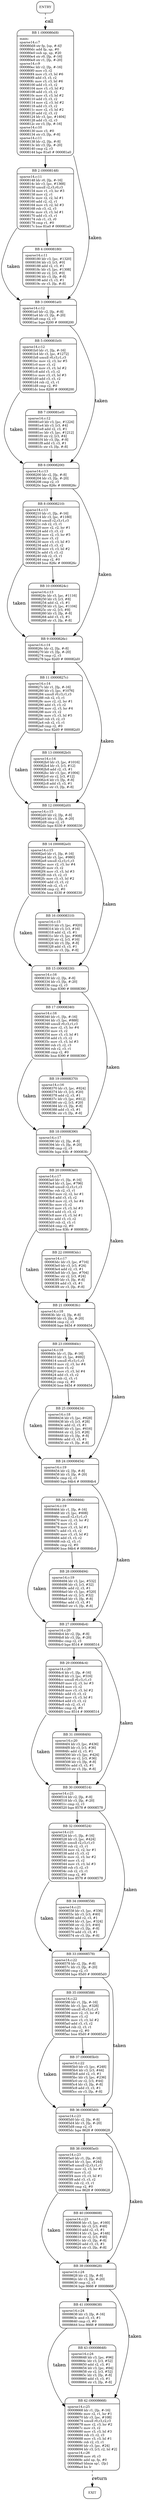 digraph main{
node [shape=Mrecord, labeljust=l, fontsize=10];
	"0" [label="ENTRY"]
	"0" -> "1" [label="call", style=dashed, weight=2];
	"1" [label="{BB 1 (000080d8) | main:\lsparse14.c:7\l000080d8    str fp, [sp, #-4]!\l000080dc    add fp, sp, #0\l000080e0    sub sp, sp, #20\l000080e4    str r0, [fp, #-16]\l000080e8    str r1, [fp, #-20]\lsparse14.c:9\l000080ec    ldr r2, [fp, #-16]\l000080f0    mov r3, r2\l000080f4    mov r3, r3, lsl #6\l000080f8    add r3, r3, r2\l000080fc    mov r3, r3, lsl #6\l00008100    add r3, r3, r2\l00008104    mov r3, r3, lsl #2\l00008108    add r3, r3, r2\l0000810c    mov r3, r3, lsl #2\l00008110    add r3, r3, r2\l00008114    mov r2, r3, lsl #2\l00008118    add r3, r3, r2\l0000811c    mov r2, r3, lsl #2\l00008120    add r2, r3, r2\l00008124    ldr r3, [pc, #1404]\l00008128    add r3, r2, r3\l0000812c    str r3, [fp, #-16]\lsparse14.c:10\l00008130    mov r3, #0\l00008134    str r3, [fp, #-8]\lsparse14.c:11\l00008138    ldr r2, [fp, #-8]\l0000813c    ldr r3, [fp, #-20]\l00008140    cmp r2, r3\l00008144    bge 81a0    # 000081a0\l }"]
	"1" -> "2" [weight=4];
	"1" -> "3" [label="taken", weight=3];
	"2" [label="{BB 2 (00008148) | sparse14.c:11\l00008148    ldr r0, [fp, #-16]\l0000814c    ldr r3, [pc, #1368]\l00008150    umull r2,r3,r0,r3\l00008154    mov r1, r3, lsr #3\l00008158    mov r2, r1\l0000815c    mov r2, r2, lsl #1\l00008160    add r2, r2, r1\l00008164    mov r3, r2, lsl #3\l00008168    rsb r3, r2, r3\l0000816c    mov r3, r3, lsl #1\l00008170    add r3, r3, r1\l00008174    rsb r1, r3, r0\l00008178    cmp r1, #0\l0000817c    bne 81a0    # 000081a0\l }"]
	"2" -> "4" [weight=4];
	"2" -> "3" [label="taken", weight=3];
	"3" [label="{BB 3 (000081a0) | sparse14.c:12\l000081a0    ldr r2, [fp, #-8]\l000081a4    ldr r3, [fp, #-20]\l000081a8    cmp r2, r3\l000081ac    bge 8200    # 00008200\l }"]
	"3" -> "5" [weight=4];
	"3" -> "6" [label="taken", weight=3];
	"4" [label="{BB 4 (00008180) | sparse14.c:11\l00008180    ldr r3, [pc, #1320]\l00008184    ldr r3, [r3, #0]\l00008188    add r2, r3, #1\l0000818c    ldr r3, [pc, #1308]\l00008190    str r2, [r3, #0]\l00008194    ldr r3, [fp, #-8]\l00008198    add r3, r3, #1\l0000819c    str r3, [fp, #-8]\l }"]
	"4" -> "3" [weight=4];
	"5" [label="{BB 5 (000081b0) | sparse14.c:12\l000081b0    ldr r1, [fp, #-16]\l000081b4    ldr r3, [pc, #1272]\l000081b8    umull r0,r3,r1,r3\l000081bc    mov r2, r3, lsr #5\l000081c0    mov r3, r2\l000081c4    mov r3, r3, lsl #2\l000081c8    add r3, r3, r2\l000081cc    mov r3, r3, lsl #3\l000081d0    add r3, r3, r2\l000081d4    rsb r2, r3, r1\l000081d8    cmp r2, #0\l000081dc    bne 8200    # 00008200\l }"]
	"5" -> "7" [weight=4];
	"5" -> "6" [label="taken", weight=3];
	"6" [label="{BB 6 (00008200) | sparse14.c:13\l00008200    ldr r2, [fp, #-8]\l00008204    ldr r3, [fp, #-20]\l00008208    cmp r2, r3\l0000820c    bge 826c    # 0000826c\l }"]
	"6" -> "8" [weight=4];
	"6" -> "9" [label="taken", weight=3];
	"7" [label="{BB 7 (000081e0) | sparse14.c:12\l000081e0    ldr r3, [pc, #1224]\l000081e4    ldr r3, [r3, #4]\l000081e8    add r2, r3, #1\l000081ec    ldr r3, [pc, #1212]\l000081f0    str r2, [r3, #4]\l000081f4    ldr r3, [fp, #-8]\l000081f8    add r3, r3, #1\l000081fc    str r3, [fp, #-8]\l }"]
	"7" -> "6" [weight=4];
	"8" [label="{BB 8 (00008210) | sparse14.c:13\l00008210    ldr r1, [fp, #-16]\l00008214    ldr r3, [pc, #1180]\l00008218    umull r2,r3,r1,r3\l0000821c    rsb r2, r3, r1\l00008220    mov r2, r2, lsr #1\l00008224    add r3, r3, r2\l00008228    mov r2, r3, lsr #5\l0000822c    mov r3, r2\l00008230    mov r3, r3, lsl #3\l00008234    add r3, r3, r2\l00008238    mov r3, r3, lsl #2\l0000823c    add r3, r3, r2\l00008240    rsb r2, r3, r1\l00008244    cmp r2, #0\l00008248    bne 826c    # 0000826c\l }"]
	"8" -> "10" [weight=4];
	"8" -> "9" [label="taken", weight=3];
	"9" [label="{BB 9 (0000826c) | sparse14.c:14\l0000826c    ldr r2, [fp, #-8]\l00008270    ldr r3, [fp, #-20]\l00008274    cmp r2, r3\l00008278    bge 82d0    # 000082d0\l }"]
	"9" -> "11" [weight=4];
	"9" -> "12" [label="taken", weight=3];
	"10" [label="{BB 10 (0000824c) | sparse14.c:13\l0000824c    ldr r3, [pc, #1116]\l00008250    ldr r3, [r3, #8]\l00008254    add r2, r3, #1\l00008258    ldr r3, [pc, #1104]\l0000825c    str r2, [r3, #8]\l00008260    ldr r3, [fp, #-8]\l00008264    add r3, r3, #1\l00008268    str r3, [fp, #-8]\l }"]
	"10" -> "9" [weight=4];
	"11" [label="{BB 11 (0000827c) | sparse14.c:14\l0000827c    ldr r1, [fp, #-16]\l00008280    ldr r3, [pc, #1076]\l00008284    umull r0,r3,r1,r3\l00008288    rsb r2, r3, r1\l0000828c    mov r2, r2, lsr #1\l00008290    add r3, r3, r2\l00008294    mov r2, r3, lsr #4\l00008298    mov r3, r2\l0000829c    mov r3, r3, lsl #5\l000082a0    rsb r3, r2, r3\l000082a4    rsb r2, r3, r1\l000082a8    cmp r2, #0\l000082ac    bne 82d0    # 000082d0\l }"]
	"11" -> "13" [weight=4];
	"11" -> "12" [label="taken", weight=3];
	"12" [label="{BB 12 (000082d0) | sparse14.c:15\l000082d0    ldr r2, [fp, #-8]\l000082d4    ldr r3, [fp, #-20]\l000082d8    cmp r2, r3\l000082dc    bge 8330    # 00008330\l }"]
	"12" -> "14" [weight=4];
	"12" -> "15" [label="taken", weight=3];
	"13" [label="{BB 13 (000082b0) | sparse14.c:14\l000082b0    ldr r3, [pc, #1016]\l000082b4    ldr r3, [r3, #12]\l000082b8    add r2, r3, #1\l000082bc    ldr r3, [pc, #1004]\l000082c0    str r2, [r3, #12]\l000082c4    ldr r3, [fp, #-8]\l000082c8    add r3, r3, #1\l000082cc    str r3, [fp, #-8]\l }"]
	"13" -> "12" [weight=4];
	"14" [label="{BB 14 (000082e0) | sparse14.c:15\l000082e0    ldr r1, [fp, #-16]\l000082e4    ldr r3, [pc, #980]\l000082e8    umull r2,r3,r1,r3\l000082ec    mov r2, r3, lsr #4\l000082f0    mov r3, r2\l000082f4    mov r3, r3, lsl #3\l000082f8    rsb r3, r2, r3\l000082fc    mov r3, r3, lsl #2\l00008300    add r3, r3, r2\l00008304    rsb r2, r3, r1\l00008308    cmp r2, #0\l0000830c    bne 8330    # 00008330\l }"]
	"14" -> "16" [weight=4];
	"14" -> "15" [label="taken", weight=3];
	"15" [label="{BB 15 (00008330) | sparse14.c:16\l00008330    ldr r2, [fp, #-8]\l00008334    ldr r3, [fp, #-20]\l00008338    cmp r2, r3\l0000833c    bge 8390    # 00008390\l }"]
	"15" -> "17" [weight=4];
	"15" -> "18" [label="taken", weight=3];
	"16" [label="{BB 16 (00008310) | sparse14.c:15\l00008310    ldr r3, [pc, #920]\l00008314    ldr r3, [r3, #16]\l00008318    add r2, r3, #1\l0000831c    ldr r3, [pc, #908]\l00008320    str r2, [r3, #16]\l00008324    ldr r3, [fp, #-8]\l00008328    add r3, r3, #1\l0000832c    str r3, [fp, #-8]\l }"]
	"16" -> "15" [weight=4];
	"17" [label="{BB 17 (00008340) | sparse14.c:16\l00008340    ldr r1, [fp, #-16]\l00008344    ldr r3, [pc, #888]\l00008348    umull r0,r3,r1,r3\l0000834c    mov r2, r3, lsr #4\l00008350    mov r3, r2\l00008354    mov r3, r3, lsl #1\l00008358    add r3, r3, r2\l0000835c    mov r3, r3, lsl #3\l00008360    rsb r3, r2, r3\l00008364    rsb r2, r3, r1\l00008368    cmp r2, #0\l0000836c    bne 8390    # 00008390\l }"]
	"17" -> "19" [weight=4];
	"17" -> "18" [label="taken", weight=3];
	"18" [label="{BB 18 (00008390) | sparse14.c:17\l00008390    ldr r2, [fp, #-8]\l00008394    ldr r3, [fp, #-20]\l00008398    cmp r2, r3\l0000839c    bge 83fc    # 000083fc\l }"]
	"18" -> "20" [weight=4];
	"18" -> "21" [label="taken", weight=3];
	"19" [label="{BB 19 (00008370) | sparse14.c:16\l00008370    ldr r3, [pc, #824]\l00008374    ldr r3, [r3, #20]\l00008378    add r2, r3, #1\l0000837c    ldr r3, [pc, #812]\l00008380    str r2, [r3, #20]\l00008384    ldr r3, [fp, #-8]\l00008388    add r3, r3, #1\l0000838c    str r3, [fp, #-8]\l }"]
	"19" -> "18" [weight=4];
	"20" [label="{BB 20 (000083a0) | sparse14.c:17\l000083a0    ldr r1, [fp, #-16]\l000083a4    ldr r3, [pc, #796]\l000083a8    umull r2,r3,r1,r3\l000083ac    rsb r2, r3, r1\l000083b0    mov r2, r2, lsr #1\l000083b4    add r3, r3, r2\l000083b8    mov r2, r3, lsr #4\l000083bc    mov r3, r2\l000083c0    mov r3, r3, lsl #3\l000083c4    add r3, r3, r2\l000083c8    mov r3, r3, lsl #1\l000083cc    add r3, r3, r2\l000083d0    rsb r2, r3, r1\l000083d4    cmp r2, #0\l000083d8    bne 83fc    # 000083fc\l }"]
	"20" -> "22" [weight=4];
	"20" -> "21" [label="taken", weight=3];
	"21" [label="{BB 21 (000083fc) | sparse14.c:18\l000083fc    ldr r2, [fp, #-8]\l00008400    ldr r3, [fp, #-20]\l00008404    cmp r2, r3\l00008408    bge 8454    # 00008454\l }"]
	"21" -> "23" [weight=4];
	"21" -> "24" [label="taken", weight=3];
	"22" [label="{BB 22 (000083dc) | sparse14.c:17\l000083dc    ldr r3, [pc, #716]\l000083e0    ldr r3, [r3, #24]\l000083e4    add r2, r3, #1\l000083e8    ldr r3, [pc, #704]\l000083ec    str r2, [r3, #24]\l000083f0    ldr r3, [fp, #-8]\l000083f4    add r3, r3, #1\l000083f8    str r3, [fp, #-8]\l }"]
	"22" -> "21" [weight=4];
	"23" [label="{BB 23 (0000840c) | sparse14.c:18\l0000840c    ldr r1, [fp, #-16]\l00008410    ldr r3, [pc, #692]\l00008414    umull r0,r3,r1,r3\l00008418    mov r2, r3, lsr #4\l0000841c    mov r3, r2\l00008420    mov r3, r3, lsl #4\l00008424    add r3, r3, r2\l00008428    rsb r2, r3, r1\l0000842c    cmp r2, #0\l00008430    bne 8454    # 00008454\l }"]
	"23" -> "25" [weight=4];
	"23" -> "24" [label="taken", weight=3];
	"24" [label="{BB 24 (00008454) | sparse14.c:19\l00008454    ldr r2, [fp, #-8]\l00008458    ldr r3, [fp, #-20]\l0000845c    cmp r2, r3\l00008460    bge 84b4    # 000084b4\l }"]
	"24" -> "26" [weight=4];
	"24" -> "27" [label="taken", weight=3];
	"25" [label="{BB 25 (00008434) | sparse14.c:18\l00008434    ldr r3, [pc, #628]\l00008438    ldr r3, [r3, #28]\l0000843c    add r2, r3, #1\l00008440    ldr r3, [pc, #616]\l00008444    str r2, [r3, #28]\l00008448    ldr r3, [fp, #-8]\l0000844c    add r3, r3, #1\l00008450    str r3, [fp, #-8]\l }"]
	"25" -> "24" [weight=4];
	"26" [label="{BB 26 (00008464) | sparse14.c:19\l00008464    ldr r1, [fp, #-16]\l00008468    ldr r3, [pc, #608]\l0000846c    umull r2,r3,r1,r3\l00008470    mov r2, r3, lsr #2\l00008474    mov r3, r2\l00008478    mov r3, r3, lsl #1\l0000847c    add r3, r3, r2\l00008480    mov r3, r3, lsl #2\l00008484    add r3, r3, r2\l00008488    rsb r2, r3, r1\l0000848c    cmp r2, #0\l00008490    bne 84b4    # 000084b4\l }"]
	"26" -> "28" [weight=4];
	"26" -> "27" [label="taken", weight=3];
	"27" [label="{BB 27 (000084b4) | sparse14.c:20\l000084b4    ldr r2, [fp, #-8]\l000084b8    ldr r3, [fp, #-20]\l000084bc    cmp r2, r3\l000084c0    bge 8514    # 00008514\l }"]
	"27" -> "29" [weight=4];
	"27" -> "30" [label="taken", weight=3];
	"28" [label="{BB 28 (00008494) | sparse14.c:19\l00008494    ldr r3, [pc, #532]\l00008498    ldr r3, [r3, #32]\l0000849c    add r2, r3, #1\l000084a0    ldr r3, [pc, #520]\l000084a4    str r2, [r3, #32]\l000084a8    ldr r3, [fp, #-8]\l000084ac    add r3, r3, #1\l000084b0    str r3, [fp, #-8]\l }"]
	"28" -> "27" [weight=4];
	"29" [label="{BB 29 (000084c4) | sparse14.c:20\l000084c4    ldr r1, [fp, #-16]\l000084c8    ldr r3, [pc, #516]\l000084cc    umull r0,r3,r1,r3\l000084d0    mov r2, r3, lsr #3\l000084d4    mov r3, r2\l000084d8    mov r3, r3, lsl #2\l000084dc    add r3, r3, r2\l000084e0    mov r3, r3, lsl #1\l000084e4    add r3, r3, r2\l000084e8    rsb r2, r3, r1\l000084ec    cmp r2, #0\l000084f0    bne 8514    # 00008514\l }"]
	"29" -> "31" [weight=4];
	"29" -> "30" [label="taken", weight=3];
	"30" [label="{BB 30 (00008514) | sparse14.c:21\l00008514    ldr r2, [fp, #-8]\l00008518    ldr r3, [fp, #-20]\l0000851c    cmp r2, r3\l00008520    bge 8578    # 00008578\l }"]
	"30" -> "32" [weight=4];
	"30" -> "33" [label="taken", weight=3];
	"31" [label="{BB 31 (000084f4) | sparse14.c:20\l000084f4    ldr r3, [pc, #436]\l000084f8    ldr r3, [r3, #36]\l000084fc    add r2, r3, #1\l00008500    ldr r3, [pc, #424]\l00008504    str r2, [r3, #36]\l00008508    ldr r3, [fp, #-8]\l0000850c    add r3, r3, #1\l00008510    str r3, [fp, #-8]\l }"]
	"31" -> "30" [weight=4];
	"32" [label="{BB 32 (00008524) | sparse14.c:21\l00008524    ldr r1, [fp, #-16]\l00008528    ldr r3, [pc, #424]\l0000852c    umull r2,r3,r1,r3\l00008530    rsb r2, r3, r1\l00008534    mov r2, r2, lsr #1\l00008538    add r3, r3, r2\l0000853c    mov r2, r3, lsr #2\l00008540    mov r3, r2\l00008544    mov r3, r3, lsl #3\l00008548    rsb r3, r2, r3\l0000854c    rsb r2, r3, r1\l00008550    cmp r2, #0\l00008554    bne 8578    # 00008578\l }"]
	"32" -> "34" [weight=4];
	"32" -> "33" [label="taken", weight=3];
	"33" [label="{BB 33 (00008578) | sparse14.c:22\l00008578    ldr r2, [fp, #-8]\l0000857c    ldr r3, [fp, #-20]\l00008580    cmp r2, r3\l00008584    bge 85d0    # 000085d0\l }"]
	"33" -> "35" [weight=4];
	"33" -> "36" [label="taken", weight=3];
	"34" [label="{BB 34 (00008558) | sparse14.c:21\l00008558    ldr r3, [pc, #336]\l0000855c    ldr r3, [r3, #40]\l00008560    add r2, r3, #1\l00008564    ldr r3, [pc, #324]\l00008568    str r2, [r3, #40]\l0000856c    ldr r3, [fp, #-8]\l00008570    add r3, r3, #1\l00008574    str r3, [fp, #-8]\l }"]
	"34" -> "33" [weight=4];
	"35" [label="{BB 35 (00008588) | sparse14.c:22\l00008588    ldr r1, [fp, #-16]\l0000858c    ldr r3, [pc, #328]\l00008590    umull r0,r3,r1,r3\l00008594    mov r2, r3, lsr #2\l00008598    mov r3, r2\l0000859c    mov r3, r3, lsl #2\l000085a0    add r3, r3, r2\l000085a4    rsb r2, r3, r1\l000085a8    cmp r2, #0\l000085ac    bne 85d0    # 000085d0\l }"]
	"35" -> "37" [weight=4];
	"35" -> "36" [label="taken", weight=3];
	"36" [label="{BB 36 (000085d0) | sparse14.c:23\l000085d0    ldr r2, [fp, #-8]\l000085d4    ldr r3, [fp, #-20]\l000085d8    cmp r2, r3\l000085dc    bge 8628    # 00008628\l }"]
	"36" -> "38" [weight=4];
	"36" -> "39" [label="taken", weight=3];
	"37" [label="{BB 37 (000085b0) | sparse14.c:22\l000085b0    ldr r3, [pc, #248]\l000085b4    ldr r3, [r3, #44]\l000085b8    add r2, r3, #1\l000085bc    ldr r3, [pc, #236]\l000085c0    str r2, [r3, #44]\l000085c4    ldr r3, [fp, #-8]\l000085c8    add r3, r3, #1\l000085cc    str r3, [fp, #-8]\l }"]
	"37" -> "36" [weight=4];
	"38" [label="{BB 38 (000085e0) | sparse14.c:23\l000085e0    ldr r1, [fp, #-16]\l000085e4    ldr r3, [pc, #244]\l000085e8    umull r2,r3,r1,r3\l000085ec    mov r2, r3, lsr #1\l000085f0    mov r3, r2\l000085f4    mov r3, r3, lsl #1\l000085f8    add r3, r3, r2\l000085fc    rsb r2, r3, r1\l00008600    cmp r2, #0\l00008604    bne 8628    # 00008628\l }"]
	"38" -> "40" [weight=4];
	"38" -> "39" [label="taken", weight=3];
	"39" [label="{BB 39 (00008628) | sparse14.c:24\l00008628    ldr r2, [fp, #-8]\l0000862c    ldr r3, [fp, #-20]\l00008630    cmp r2, r3\l00008634    bge 8668    # 00008668\l }"]
	"39" -> "41" [weight=4];
	"39" -> "42" [label="taken", weight=3];
	"40" [label="{BB 40 (00008608) | sparse14.c:23\l00008608    ldr r3, [pc, #160]\l0000860c    ldr r3, [r3, #48]\l00008610    add r2, r3, #1\l00008614    ldr r3, [pc, #148]\l00008618    str r2, [r3, #48]\l0000861c    ldr r3, [fp, #-8]\l00008620    add r3, r3, #1\l00008624    str r3, [fp, #-8]\l }"]
	"40" -> "39" [weight=4];
	"41" [label="{BB 41 (00008638) | sparse14.c:24\l00008638    ldr r3, [fp, #-16]\l0000863c    and r3, r3, #1\l00008640    cmp r3, #0\l00008644    bne 8668    # 00008668\l }"]
	"41" -> "43" [weight=4];
	"41" -> "42" [label="taken", weight=3];
	"42" [label="{BB 42 (00008668) | sparse14.c:25\l00008668    ldr r1, [fp, #-16]\l0000866c    mov r2, r1, lsr #1\l00008670    ldr r3, [pc, #108]\l00008674    umull r0,r3,r2,r3\l00008678    mov r2, r3, lsr #2\l0000867c    mov r3, r2\l00008680    mov r3, r3, lsl #3\l00008684    rsb r3, r2, r3\l00008688    mov r3, r3, lsl #1\l0000868c    rsb r2, r3, r1\l00008690    ldr r3, [pc, #24]\l00008694    ldr r3, [r3, r2, lsl #2]\lsparse14.c:26\l00008698    mov r0, r3\l0000869c    add sp, fp, #0\l000086a0    ldmia sp!, \{fp\}\l000086a4    bx lr\l }"]
	"42" -> "44" [label="return", style=dashed, weight=2];
	"43" [label="{BB 43 (00008648) | sparse14.c:24\l00008648    ldr r3, [pc, #96]\l0000864c    ldr r3, [r3, #52]\l00008650    add r2, r3, #1\l00008654    ldr r3, [pc, #84]\l00008658    str r2, [r3, #52]\l0000865c    ldr r3, [fp, #-8]\l00008660    add r3, r3, #1\l00008664    str r3, [fp, #-8]\l }"]
	"43" -> "42" [weight=4];
	"44" [label="EXIT"]
}
